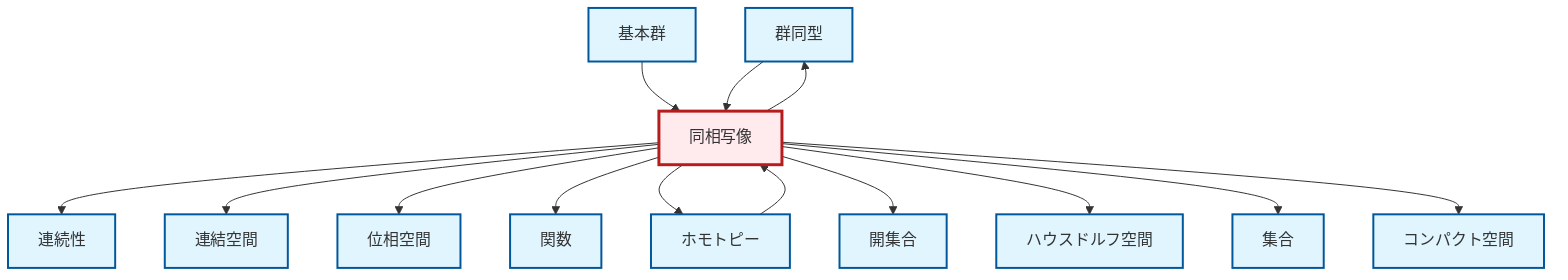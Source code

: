 graph TD
    classDef definition fill:#e1f5fe,stroke:#01579b,stroke-width:2px
    classDef theorem fill:#f3e5f5,stroke:#4a148c,stroke-width:2px
    classDef axiom fill:#fff3e0,stroke:#e65100,stroke-width:2px
    classDef example fill:#e8f5e9,stroke:#1b5e20,stroke-width:2px
    classDef current fill:#ffebee,stroke:#b71c1c,stroke-width:3px
    def-connected["連結空間"]:::definition
    def-continuity["連続性"]:::definition
    def-hausdorff["ハウスドルフ空間"]:::definition
    def-isomorphism["群同型"]:::definition
    def-topological-space["位相空間"]:::definition
    def-homotopy["ホモトピー"]:::definition
    def-compact["コンパクト空間"]:::definition
    def-open-set["開集合"]:::definition
    def-fundamental-group["基本群"]:::definition
    def-homeomorphism["同相写像"]:::definition
    def-function["関数"]:::definition
    def-set["集合"]:::definition
    def-homeomorphism --> def-continuity
    def-homeomorphism --> def-connected
    def-homeomorphism --> def-topological-space
    def-homeomorphism --> def-function
    def-fundamental-group --> def-homeomorphism
    def-homeomorphism --> def-homotopy
    def-homotopy --> def-homeomorphism
    def-isomorphism --> def-homeomorphism
    def-homeomorphism --> def-open-set
    def-homeomorphism --> def-hausdorff
    def-homeomorphism --> def-set
    def-homeomorphism --> def-compact
    def-homeomorphism --> def-isomorphism
    class def-homeomorphism current